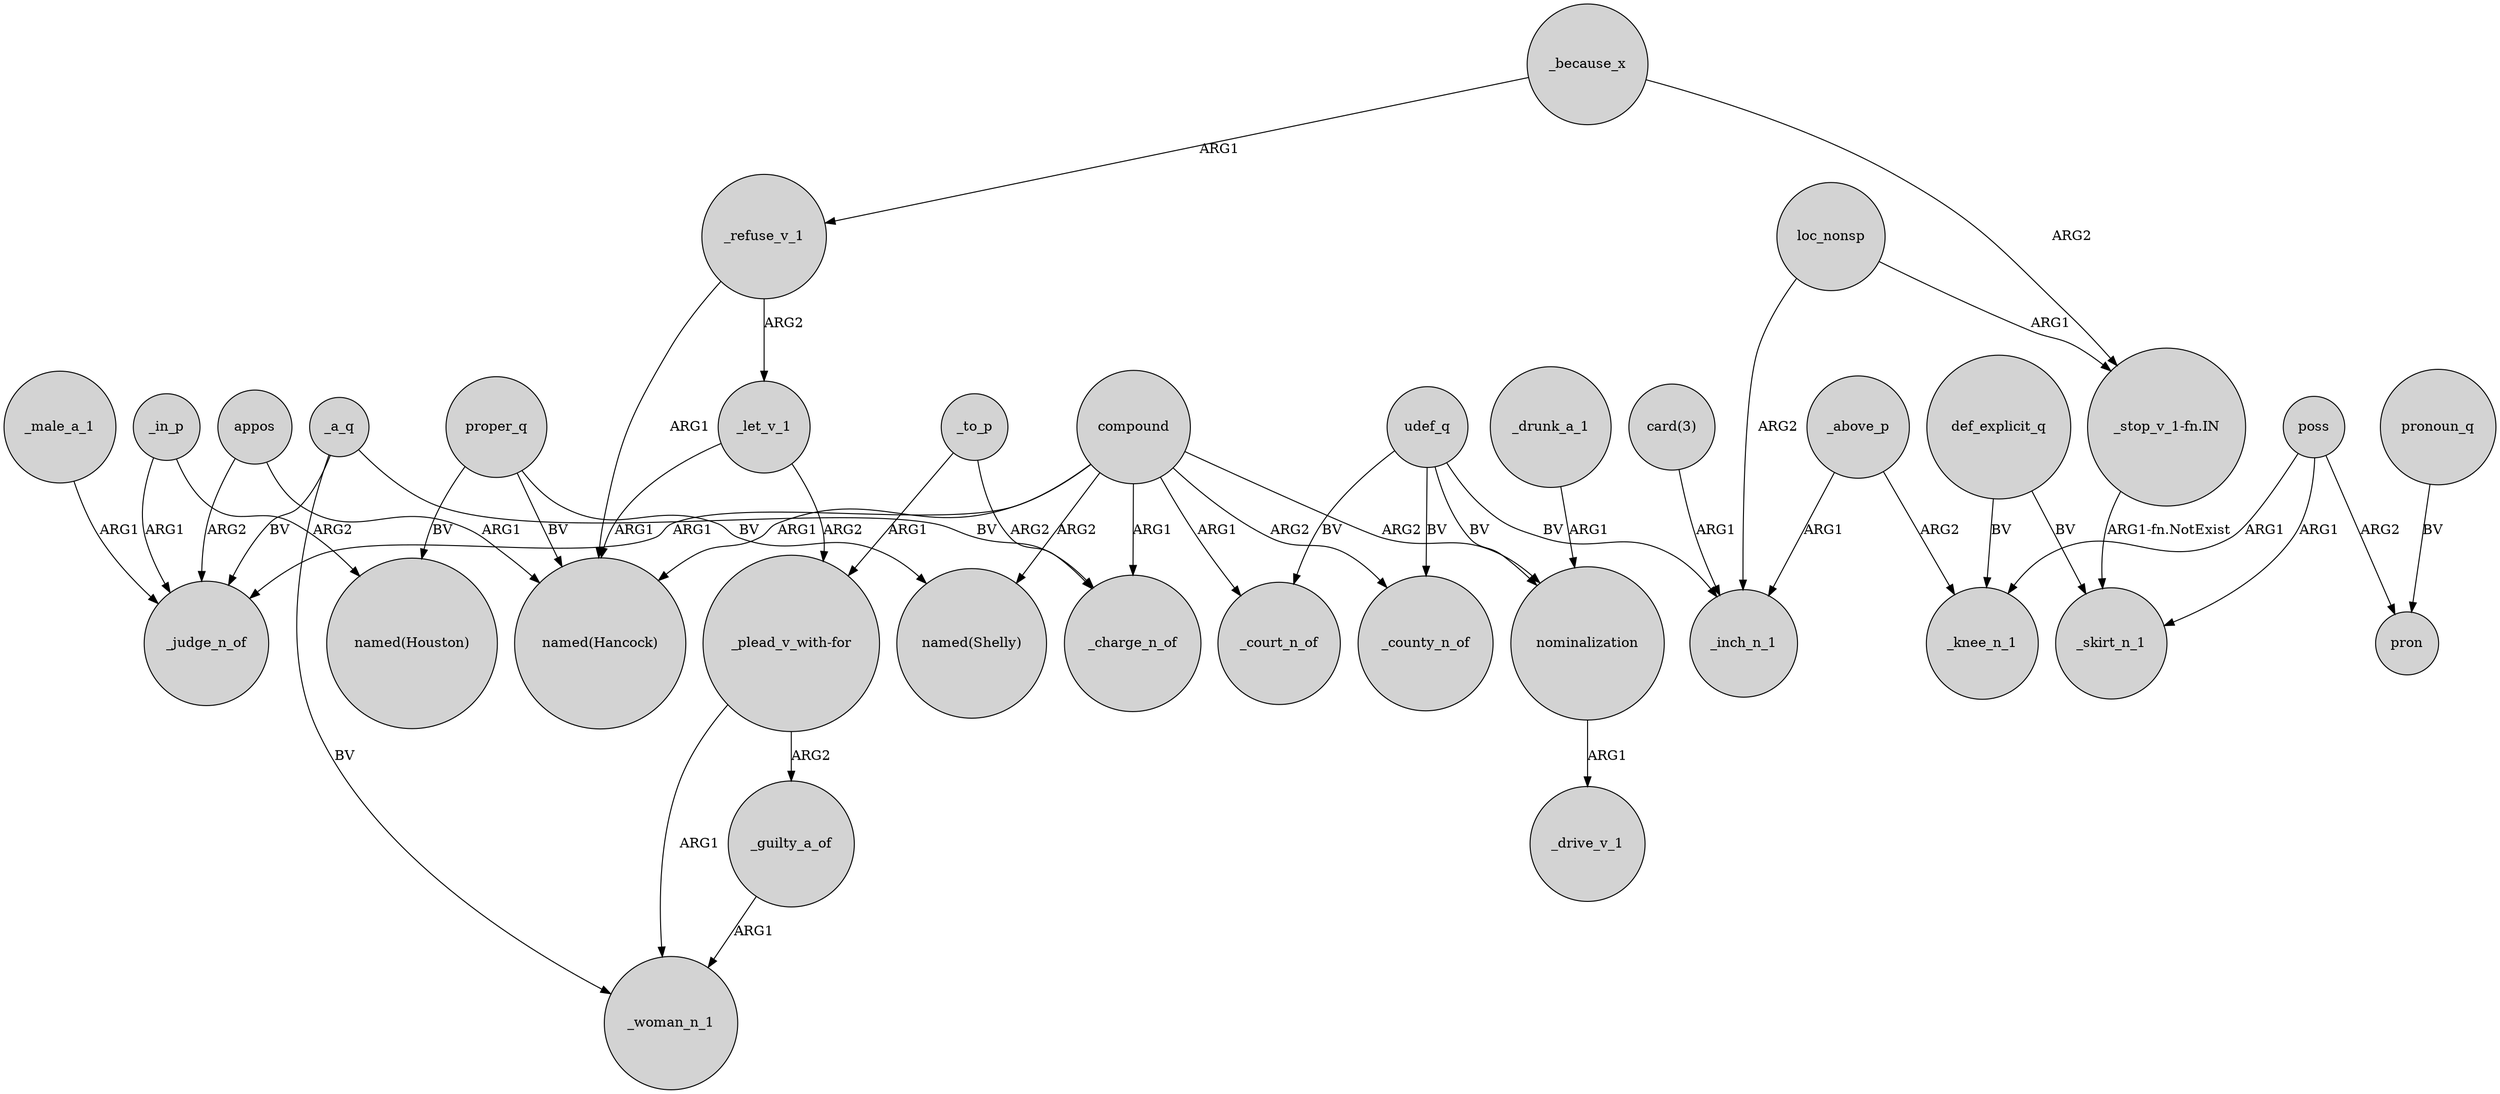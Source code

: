 digraph {
	node [shape=circle style=filled]
	appos -> _judge_n_of [label=ARG2]
	"_stop_v_1-fn.IN" -> _skirt_n_1 [label="ARG1-fn.NotExist"]
	_because_x -> _refuse_v_1 [label=ARG1]
	poss -> pron [label=ARG2]
	"_plead_v_with-for" -> _woman_n_1 [label=ARG1]
	udef_q -> _inch_n_1 [label=BV]
	_in_p -> "named(Houston)" [label=ARG2]
	loc_nonsp -> "_stop_v_1-fn.IN" [label=ARG1]
	_a_q -> _charge_n_of [label=BV]
	udef_q -> _court_n_of [label=BV]
	_let_v_1 -> "named(Hancock)" [label=ARG1]
	_refuse_v_1 -> "named(Hancock)" [label=ARG1]
	compound -> _county_n_of [label=ARG2]
	_to_p -> _charge_n_of [label=ARG2]
	poss -> _skirt_n_1 [label=ARG1]
	udef_q -> _county_n_of [label=BV]
	compound -> nominalization [label=ARG2]
	_to_p -> "_plead_v_with-for" [label=ARG1]
	"_plead_v_with-for" -> _guilty_a_of [label=ARG2]
	nominalization -> _drive_v_1 [label=ARG1]
	_a_q -> _judge_n_of [label=BV]
	_above_p -> _knee_n_1 [label=ARG2]
	compound -> _judge_n_of [label=ARG1]
	pronoun_q -> pron [label=BV]
	_above_p -> _inch_n_1 [label=ARG1]
	proper_q -> "named(Hancock)" [label=BV]
	"card(3)" -> _inch_n_1 [label=ARG1]
	_refuse_v_1 -> _let_v_1 [label=ARG2]
	compound -> _charge_n_of [label=ARG1]
	_in_p -> _judge_n_of [label=ARG1]
	_guilty_a_of -> _woman_n_1 [label=ARG1]
	_because_x -> "_stop_v_1-fn.IN" [label=ARG2]
	udef_q -> nominalization [label=BV]
	def_explicit_q -> _skirt_n_1 [label=BV]
	loc_nonsp -> _inch_n_1 [label=ARG2]
	proper_q -> "named(Houston)" [label=BV]
	def_explicit_q -> _knee_n_1 [label=BV]
	_let_v_1 -> "_plead_v_with-for" [label=ARG2]
	_drunk_a_1 -> nominalization [label=ARG1]
	poss -> _knee_n_1 [label=ARG1]
	compound -> "named(Shelly)" [label=ARG2]
	proper_q -> "named(Shelly)" [label=BV]
	_a_q -> _woman_n_1 [label=BV]
	_male_a_1 -> _judge_n_of [label=ARG1]
	compound -> _court_n_of [label=ARG1]
	appos -> "named(Hancock)" [label=ARG1]
	compound -> "named(Hancock)" [label=ARG1]
}
